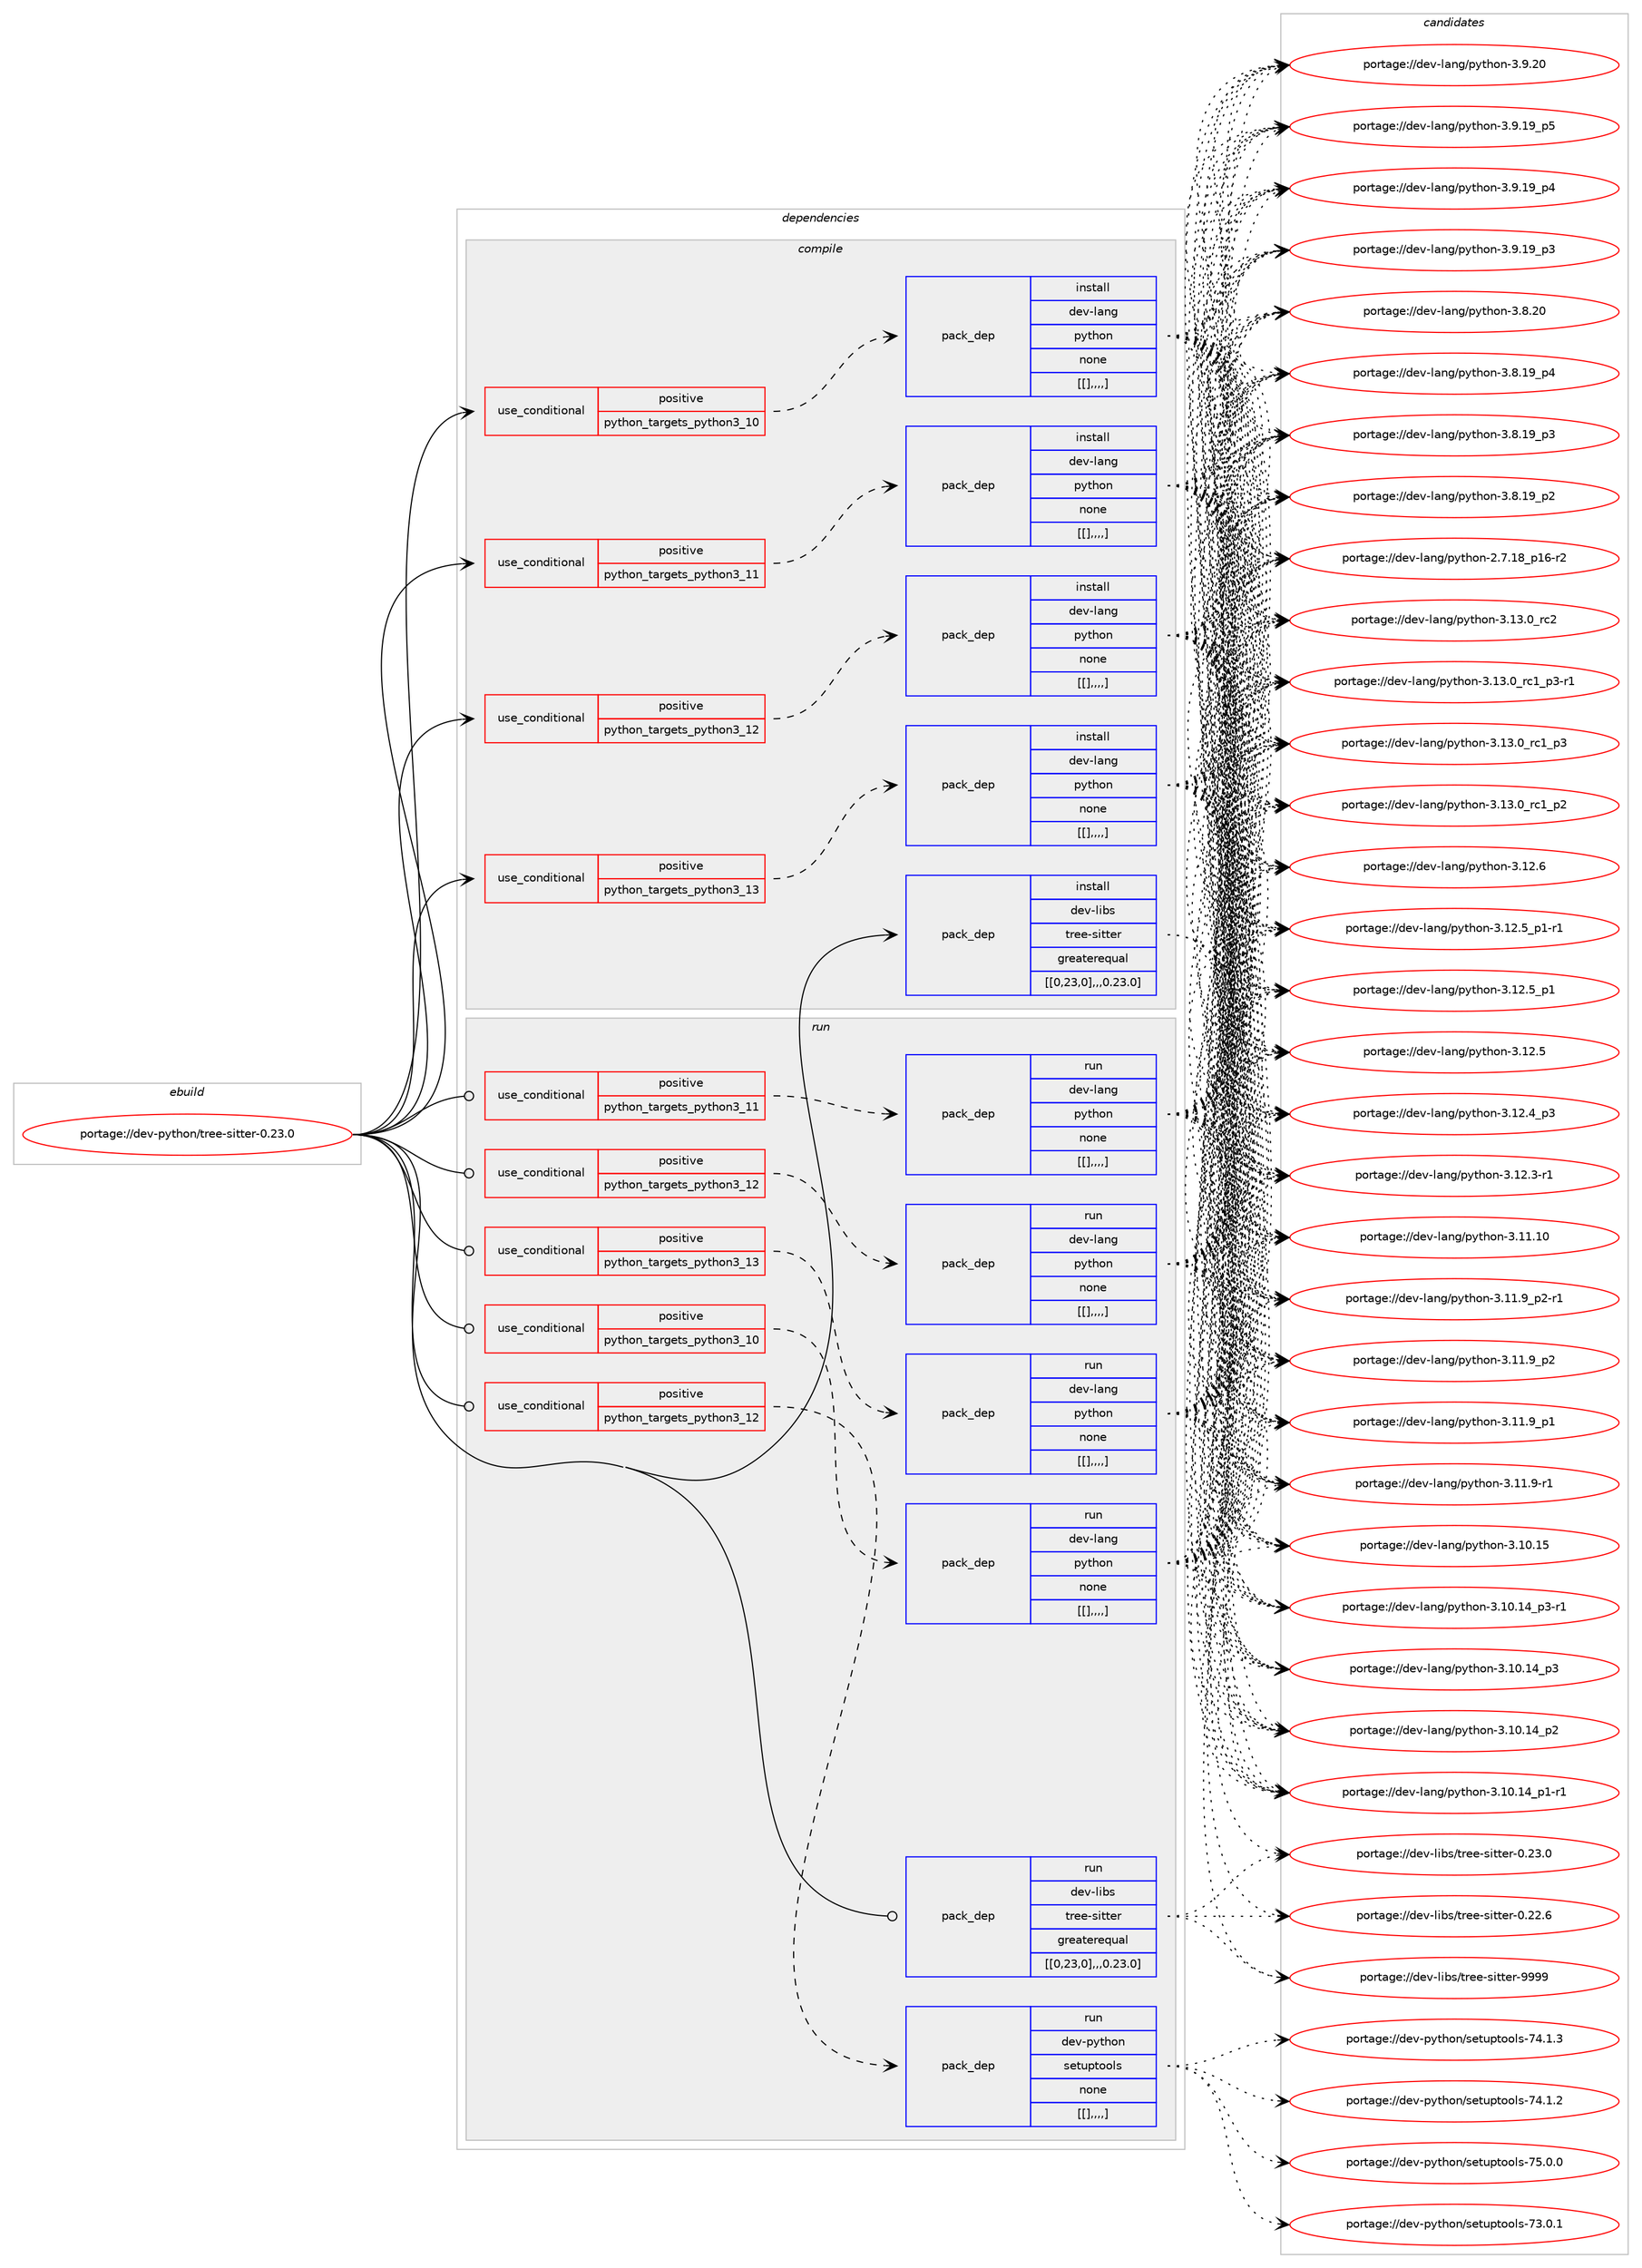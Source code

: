 digraph prolog {

# *************
# Graph options
# *************

newrank=true;
concentrate=true;
compound=true;
graph [rankdir=LR,fontname=Helvetica,fontsize=10,ranksep=1.5];#, ranksep=2.5, nodesep=0.2];
edge  [arrowhead=vee];
node  [fontname=Helvetica,fontsize=10];

# **********
# The ebuild
# **********

subgraph cluster_leftcol {
color=gray;
label=<<i>ebuild</i>>;
id [label="portage://dev-python/tree-sitter-0.23.0", color=red, width=4, href="../dev-python/tree-sitter-0.23.0.svg"];
}

# ****************
# The dependencies
# ****************

subgraph cluster_midcol {
color=gray;
label=<<i>dependencies</i>>;
subgraph cluster_compile {
fillcolor="#eeeeee";
style=filled;
label=<<i>compile</i>>;
subgraph cond41621 {
dependency168104 [label=<<TABLE BORDER="0" CELLBORDER="1" CELLSPACING="0" CELLPADDING="4"><TR><TD ROWSPAN="3" CELLPADDING="10">use_conditional</TD></TR><TR><TD>positive</TD></TR><TR><TD>python_targets_python3_10</TD></TR></TABLE>>, shape=none, color=red];
subgraph pack125217 {
dependency168105 [label=<<TABLE BORDER="0" CELLBORDER="1" CELLSPACING="0" CELLPADDING="4" WIDTH="220"><TR><TD ROWSPAN="6" CELLPADDING="30">pack_dep</TD></TR><TR><TD WIDTH="110">install</TD></TR><TR><TD>dev-lang</TD></TR><TR><TD>python</TD></TR><TR><TD>none</TD></TR><TR><TD>[[],,,,]</TD></TR></TABLE>>, shape=none, color=blue];
}
dependency168104:e -> dependency168105:w [weight=20,style="dashed",arrowhead="vee"];
}
id:e -> dependency168104:w [weight=20,style="solid",arrowhead="vee"];
subgraph cond41622 {
dependency168106 [label=<<TABLE BORDER="0" CELLBORDER="1" CELLSPACING="0" CELLPADDING="4"><TR><TD ROWSPAN="3" CELLPADDING="10">use_conditional</TD></TR><TR><TD>positive</TD></TR><TR><TD>python_targets_python3_11</TD></TR></TABLE>>, shape=none, color=red];
subgraph pack125218 {
dependency168107 [label=<<TABLE BORDER="0" CELLBORDER="1" CELLSPACING="0" CELLPADDING="4" WIDTH="220"><TR><TD ROWSPAN="6" CELLPADDING="30">pack_dep</TD></TR><TR><TD WIDTH="110">install</TD></TR><TR><TD>dev-lang</TD></TR><TR><TD>python</TD></TR><TR><TD>none</TD></TR><TR><TD>[[],,,,]</TD></TR></TABLE>>, shape=none, color=blue];
}
dependency168106:e -> dependency168107:w [weight=20,style="dashed",arrowhead="vee"];
}
id:e -> dependency168106:w [weight=20,style="solid",arrowhead="vee"];
subgraph cond41623 {
dependency168108 [label=<<TABLE BORDER="0" CELLBORDER="1" CELLSPACING="0" CELLPADDING="4"><TR><TD ROWSPAN="3" CELLPADDING="10">use_conditional</TD></TR><TR><TD>positive</TD></TR><TR><TD>python_targets_python3_12</TD></TR></TABLE>>, shape=none, color=red];
subgraph pack125219 {
dependency168109 [label=<<TABLE BORDER="0" CELLBORDER="1" CELLSPACING="0" CELLPADDING="4" WIDTH="220"><TR><TD ROWSPAN="6" CELLPADDING="30">pack_dep</TD></TR><TR><TD WIDTH="110">install</TD></TR><TR><TD>dev-lang</TD></TR><TR><TD>python</TD></TR><TR><TD>none</TD></TR><TR><TD>[[],,,,]</TD></TR></TABLE>>, shape=none, color=blue];
}
dependency168108:e -> dependency168109:w [weight=20,style="dashed",arrowhead="vee"];
}
id:e -> dependency168108:w [weight=20,style="solid",arrowhead="vee"];
subgraph cond41624 {
dependency168110 [label=<<TABLE BORDER="0" CELLBORDER="1" CELLSPACING="0" CELLPADDING="4"><TR><TD ROWSPAN="3" CELLPADDING="10">use_conditional</TD></TR><TR><TD>positive</TD></TR><TR><TD>python_targets_python3_13</TD></TR></TABLE>>, shape=none, color=red];
subgraph pack125220 {
dependency168111 [label=<<TABLE BORDER="0" CELLBORDER="1" CELLSPACING="0" CELLPADDING="4" WIDTH="220"><TR><TD ROWSPAN="6" CELLPADDING="30">pack_dep</TD></TR><TR><TD WIDTH="110">install</TD></TR><TR><TD>dev-lang</TD></TR><TR><TD>python</TD></TR><TR><TD>none</TD></TR><TR><TD>[[],,,,]</TD></TR></TABLE>>, shape=none, color=blue];
}
dependency168110:e -> dependency168111:w [weight=20,style="dashed",arrowhead="vee"];
}
id:e -> dependency168110:w [weight=20,style="solid",arrowhead="vee"];
subgraph pack125221 {
dependency168112 [label=<<TABLE BORDER="0" CELLBORDER="1" CELLSPACING="0" CELLPADDING="4" WIDTH="220"><TR><TD ROWSPAN="6" CELLPADDING="30">pack_dep</TD></TR><TR><TD WIDTH="110">install</TD></TR><TR><TD>dev-libs</TD></TR><TR><TD>tree-sitter</TD></TR><TR><TD>greaterequal</TD></TR><TR><TD>[[0,23,0],,,0.23.0]</TD></TR></TABLE>>, shape=none, color=blue];
}
id:e -> dependency168112:w [weight=20,style="solid",arrowhead="vee"];
}
subgraph cluster_compileandrun {
fillcolor="#eeeeee";
style=filled;
label=<<i>compile and run</i>>;
}
subgraph cluster_run {
fillcolor="#eeeeee";
style=filled;
label=<<i>run</i>>;
subgraph cond41625 {
dependency168113 [label=<<TABLE BORDER="0" CELLBORDER="1" CELLSPACING="0" CELLPADDING="4"><TR><TD ROWSPAN="3" CELLPADDING="10">use_conditional</TD></TR><TR><TD>positive</TD></TR><TR><TD>python_targets_python3_10</TD></TR></TABLE>>, shape=none, color=red];
subgraph pack125222 {
dependency168114 [label=<<TABLE BORDER="0" CELLBORDER="1" CELLSPACING="0" CELLPADDING="4" WIDTH="220"><TR><TD ROWSPAN="6" CELLPADDING="30">pack_dep</TD></TR><TR><TD WIDTH="110">run</TD></TR><TR><TD>dev-lang</TD></TR><TR><TD>python</TD></TR><TR><TD>none</TD></TR><TR><TD>[[],,,,]</TD></TR></TABLE>>, shape=none, color=blue];
}
dependency168113:e -> dependency168114:w [weight=20,style="dashed",arrowhead="vee"];
}
id:e -> dependency168113:w [weight=20,style="solid",arrowhead="odot"];
subgraph cond41626 {
dependency168115 [label=<<TABLE BORDER="0" CELLBORDER="1" CELLSPACING="0" CELLPADDING="4"><TR><TD ROWSPAN="3" CELLPADDING="10">use_conditional</TD></TR><TR><TD>positive</TD></TR><TR><TD>python_targets_python3_11</TD></TR></TABLE>>, shape=none, color=red];
subgraph pack125223 {
dependency168116 [label=<<TABLE BORDER="0" CELLBORDER="1" CELLSPACING="0" CELLPADDING="4" WIDTH="220"><TR><TD ROWSPAN="6" CELLPADDING="30">pack_dep</TD></TR><TR><TD WIDTH="110">run</TD></TR><TR><TD>dev-lang</TD></TR><TR><TD>python</TD></TR><TR><TD>none</TD></TR><TR><TD>[[],,,,]</TD></TR></TABLE>>, shape=none, color=blue];
}
dependency168115:e -> dependency168116:w [weight=20,style="dashed",arrowhead="vee"];
}
id:e -> dependency168115:w [weight=20,style="solid",arrowhead="odot"];
subgraph cond41627 {
dependency168117 [label=<<TABLE BORDER="0" CELLBORDER="1" CELLSPACING="0" CELLPADDING="4"><TR><TD ROWSPAN="3" CELLPADDING="10">use_conditional</TD></TR><TR><TD>positive</TD></TR><TR><TD>python_targets_python3_12</TD></TR></TABLE>>, shape=none, color=red];
subgraph pack125224 {
dependency168118 [label=<<TABLE BORDER="0" CELLBORDER="1" CELLSPACING="0" CELLPADDING="4" WIDTH="220"><TR><TD ROWSPAN="6" CELLPADDING="30">pack_dep</TD></TR><TR><TD WIDTH="110">run</TD></TR><TR><TD>dev-lang</TD></TR><TR><TD>python</TD></TR><TR><TD>none</TD></TR><TR><TD>[[],,,,]</TD></TR></TABLE>>, shape=none, color=blue];
}
dependency168117:e -> dependency168118:w [weight=20,style="dashed",arrowhead="vee"];
}
id:e -> dependency168117:w [weight=20,style="solid",arrowhead="odot"];
subgraph cond41628 {
dependency168119 [label=<<TABLE BORDER="0" CELLBORDER="1" CELLSPACING="0" CELLPADDING="4"><TR><TD ROWSPAN="3" CELLPADDING="10">use_conditional</TD></TR><TR><TD>positive</TD></TR><TR><TD>python_targets_python3_12</TD></TR></TABLE>>, shape=none, color=red];
subgraph pack125225 {
dependency168120 [label=<<TABLE BORDER="0" CELLBORDER="1" CELLSPACING="0" CELLPADDING="4" WIDTH="220"><TR><TD ROWSPAN="6" CELLPADDING="30">pack_dep</TD></TR><TR><TD WIDTH="110">run</TD></TR><TR><TD>dev-python</TD></TR><TR><TD>setuptools</TD></TR><TR><TD>none</TD></TR><TR><TD>[[],,,,]</TD></TR></TABLE>>, shape=none, color=blue];
}
dependency168119:e -> dependency168120:w [weight=20,style="dashed",arrowhead="vee"];
}
id:e -> dependency168119:w [weight=20,style="solid",arrowhead="odot"];
subgraph cond41629 {
dependency168121 [label=<<TABLE BORDER="0" CELLBORDER="1" CELLSPACING="0" CELLPADDING="4"><TR><TD ROWSPAN="3" CELLPADDING="10">use_conditional</TD></TR><TR><TD>positive</TD></TR><TR><TD>python_targets_python3_13</TD></TR></TABLE>>, shape=none, color=red];
subgraph pack125226 {
dependency168122 [label=<<TABLE BORDER="0" CELLBORDER="1" CELLSPACING="0" CELLPADDING="4" WIDTH="220"><TR><TD ROWSPAN="6" CELLPADDING="30">pack_dep</TD></TR><TR><TD WIDTH="110">run</TD></TR><TR><TD>dev-lang</TD></TR><TR><TD>python</TD></TR><TR><TD>none</TD></TR><TR><TD>[[],,,,]</TD></TR></TABLE>>, shape=none, color=blue];
}
dependency168121:e -> dependency168122:w [weight=20,style="dashed",arrowhead="vee"];
}
id:e -> dependency168121:w [weight=20,style="solid",arrowhead="odot"];
subgraph pack125227 {
dependency168123 [label=<<TABLE BORDER="0" CELLBORDER="1" CELLSPACING="0" CELLPADDING="4" WIDTH="220"><TR><TD ROWSPAN="6" CELLPADDING="30">pack_dep</TD></TR><TR><TD WIDTH="110">run</TD></TR><TR><TD>dev-libs</TD></TR><TR><TD>tree-sitter</TD></TR><TR><TD>greaterequal</TD></TR><TR><TD>[[0,23,0],,,0.23.0]</TD></TR></TABLE>>, shape=none, color=blue];
}
id:e -> dependency168123:w [weight=20,style="solid",arrowhead="odot"];
}
}

# **************
# The candidates
# **************

subgraph cluster_choices {
rank=same;
color=gray;
label=<<i>candidates</i>>;

subgraph choice125217 {
color=black;
nodesep=1;
choice10010111845108971101034711212111610411111045514649514648951149950 [label="portage://dev-lang/python-3.13.0_rc2", color=red, width=4,href="../dev-lang/python-3.13.0_rc2.svg"];
choice1001011184510897110103471121211161041111104551464951464895114994995112514511449 [label="portage://dev-lang/python-3.13.0_rc1_p3-r1", color=red, width=4,href="../dev-lang/python-3.13.0_rc1_p3-r1.svg"];
choice100101118451089711010347112121116104111110455146495146489511499499511251 [label="portage://dev-lang/python-3.13.0_rc1_p3", color=red, width=4,href="../dev-lang/python-3.13.0_rc1_p3.svg"];
choice100101118451089711010347112121116104111110455146495146489511499499511250 [label="portage://dev-lang/python-3.13.0_rc1_p2", color=red, width=4,href="../dev-lang/python-3.13.0_rc1_p2.svg"];
choice10010111845108971101034711212111610411111045514649504654 [label="portage://dev-lang/python-3.12.6", color=red, width=4,href="../dev-lang/python-3.12.6.svg"];
choice1001011184510897110103471121211161041111104551464950465395112494511449 [label="portage://dev-lang/python-3.12.5_p1-r1", color=red, width=4,href="../dev-lang/python-3.12.5_p1-r1.svg"];
choice100101118451089711010347112121116104111110455146495046539511249 [label="portage://dev-lang/python-3.12.5_p1", color=red, width=4,href="../dev-lang/python-3.12.5_p1.svg"];
choice10010111845108971101034711212111610411111045514649504653 [label="portage://dev-lang/python-3.12.5", color=red, width=4,href="../dev-lang/python-3.12.5.svg"];
choice100101118451089711010347112121116104111110455146495046529511251 [label="portage://dev-lang/python-3.12.4_p3", color=red, width=4,href="../dev-lang/python-3.12.4_p3.svg"];
choice100101118451089711010347112121116104111110455146495046514511449 [label="portage://dev-lang/python-3.12.3-r1", color=red, width=4,href="../dev-lang/python-3.12.3-r1.svg"];
choice1001011184510897110103471121211161041111104551464949464948 [label="portage://dev-lang/python-3.11.10", color=red, width=4,href="../dev-lang/python-3.11.10.svg"];
choice1001011184510897110103471121211161041111104551464949465795112504511449 [label="portage://dev-lang/python-3.11.9_p2-r1", color=red, width=4,href="../dev-lang/python-3.11.9_p2-r1.svg"];
choice100101118451089711010347112121116104111110455146494946579511250 [label="portage://dev-lang/python-3.11.9_p2", color=red, width=4,href="../dev-lang/python-3.11.9_p2.svg"];
choice100101118451089711010347112121116104111110455146494946579511249 [label="portage://dev-lang/python-3.11.9_p1", color=red, width=4,href="../dev-lang/python-3.11.9_p1.svg"];
choice100101118451089711010347112121116104111110455146494946574511449 [label="portage://dev-lang/python-3.11.9-r1", color=red, width=4,href="../dev-lang/python-3.11.9-r1.svg"];
choice1001011184510897110103471121211161041111104551464948464953 [label="portage://dev-lang/python-3.10.15", color=red, width=4,href="../dev-lang/python-3.10.15.svg"];
choice100101118451089711010347112121116104111110455146494846495295112514511449 [label="portage://dev-lang/python-3.10.14_p3-r1", color=red, width=4,href="../dev-lang/python-3.10.14_p3-r1.svg"];
choice10010111845108971101034711212111610411111045514649484649529511251 [label="portage://dev-lang/python-3.10.14_p3", color=red, width=4,href="../dev-lang/python-3.10.14_p3.svg"];
choice10010111845108971101034711212111610411111045514649484649529511250 [label="portage://dev-lang/python-3.10.14_p2", color=red, width=4,href="../dev-lang/python-3.10.14_p2.svg"];
choice100101118451089711010347112121116104111110455146494846495295112494511449 [label="portage://dev-lang/python-3.10.14_p1-r1", color=red, width=4,href="../dev-lang/python-3.10.14_p1-r1.svg"];
choice10010111845108971101034711212111610411111045514657465048 [label="portage://dev-lang/python-3.9.20", color=red, width=4,href="../dev-lang/python-3.9.20.svg"];
choice100101118451089711010347112121116104111110455146574649579511253 [label="portage://dev-lang/python-3.9.19_p5", color=red, width=4,href="../dev-lang/python-3.9.19_p5.svg"];
choice100101118451089711010347112121116104111110455146574649579511252 [label="portage://dev-lang/python-3.9.19_p4", color=red, width=4,href="../dev-lang/python-3.9.19_p4.svg"];
choice100101118451089711010347112121116104111110455146574649579511251 [label="portage://dev-lang/python-3.9.19_p3", color=red, width=4,href="../dev-lang/python-3.9.19_p3.svg"];
choice10010111845108971101034711212111610411111045514656465048 [label="portage://dev-lang/python-3.8.20", color=red, width=4,href="../dev-lang/python-3.8.20.svg"];
choice100101118451089711010347112121116104111110455146564649579511252 [label="portage://dev-lang/python-3.8.19_p4", color=red, width=4,href="../dev-lang/python-3.8.19_p4.svg"];
choice100101118451089711010347112121116104111110455146564649579511251 [label="portage://dev-lang/python-3.8.19_p3", color=red, width=4,href="../dev-lang/python-3.8.19_p3.svg"];
choice100101118451089711010347112121116104111110455146564649579511250 [label="portage://dev-lang/python-3.8.19_p2", color=red, width=4,href="../dev-lang/python-3.8.19_p2.svg"];
choice100101118451089711010347112121116104111110455046554649569511249544511450 [label="portage://dev-lang/python-2.7.18_p16-r2", color=red, width=4,href="../dev-lang/python-2.7.18_p16-r2.svg"];
dependency168105:e -> choice10010111845108971101034711212111610411111045514649514648951149950:w [style=dotted,weight="100"];
dependency168105:e -> choice1001011184510897110103471121211161041111104551464951464895114994995112514511449:w [style=dotted,weight="100"];
dependency168105:e -> choice100101118451089711010347112121116104111110455146495146489511499499511251:w [style=dotted,weight="100"];
dependency168105:e -> choice100101118451089711010347112121116104111110455146495146489511499499511250:w [style=dotted,weight="100"];
dependency168105:e -> choice10010111845108971101034711212111610411111045514649504654:w [style=dotted,weight="100"];
dependency168105:e -> choice1001011184510897110103471121211161041111104551464950465395112494511449:w [style=dotted,weight="100"];
dependency168105:e -> choice100101118451089711010347112121116104111110455146495046539511249:w [style=dotted,weight="100"];
dependency168105:e -> choice10010111845108971101034711212111610411111045514649504653:w [style=dotted,weight="100"];
dependency168105:e -> choice100101118451089711010347112121116104111110455146495046529511251:w [style=dotted,weight="100"];
dependency168105:e -> choice100101118451089711010347112121116104111110455146495046514511449:w [style=dotted,weight="100"];
dependency168105:e -> choice1001011184510897110103471121211161041111104551464949464948:w [style=dotted,weight="100"];
dependency168105:e -> choice1001011184510897110103471121211161041111104551464949465795112504511449:w [style=dotted,weight="100"];
dependency168105:e -> choice100101118451089711010347112121116104111110455146494946579511250:w [style=dotted,weight="100"];
dependency168105:e -> choice100101118451089711010347112121116104111110455146494946579511249:w [style=dotted,weight="100"];
dependency168105:e -> choice100101118451089711010347112121116104111110455146494946574511449:w [style=dotted,weight="100"];
dependency168105:e -> choice1001011184510897110103471121211161041111104551464948464953:w [style=dotted,weight="100"];
dependency168105:e -> choice100101118451089711010347112121116104111110455146494846495295112514511449:w [style=dotted,weight="100"];
dependency168105:e -> choice10010111845108971101034711212111610411111045514649484649529511251:w [style=dotted,weight="100"];
dependency168105:e -> choice10010111845108971101034711212111610411111045514649484649529511250:w [style=dotted,weight="100"];
dependency168105:e -> choice100101118451089711010347112121116104111110455146494846495295112494511449:w [style=dotted,weight="100"];
dependency168105:e -> choice10010111845108971101034711212111610411111045514657465048:w [style=dotted,weight="100"];
dependency168105:e -> choice100101118451089711010347112121116104111110455146574649579511253:w [style=dotted,weight="100"];
dependency168105:e -> choice100101118451089711010347112121116104111110455146574649579511252:w [style=dotted,weight="100"];
dependency168105:e -> choice100101118451089711010347112121116104111110455146574649579511251:w [style=dotted,weight="100"];
dependency168105:e -> choice10010111845108971101034711212111610411111045514656465048:w [style=dotted,weight="100"];
dependency168105:e -> choice100101118451089711010347112121116104111110455146564649579511252:w [style=dotted,weight="100"];
dependency168105:e -> choice100101118451089711010347112121116104111110455146564649579511251:w [style=dotted,weight="100"];
dependency168105:e -> choice100101118451089711010347112121116104111110455146564649579511250:w [style=dotted,weight="100"];
dependency168105:e -> choice100101118451089711010347112121116104111110455046554649569511249544511450:w [style=dotted,weight="100"];
}
subgraph choice125218 {
color=black;
nodesep=1;
choice10010111845108971101034711212111610411111045514649514648951149950 [label="portage://dev-lang/python-3.13.0_rc2", color=red, width=4,href="../dev-lang/python-3.13.0_rc2.svg"];
choice1001011184510897110103471121211161041111104551464951464895114994995112514511449 [label="portage://dev-lang/python-3.13.0_rc1_p3-r1", color=red, width=4,href="../dev-lang/python-3.13.0_rc1_p3-r1.svg"];
choice100101118451089711010347112121116104111110455146495146489511499499511251 [label="portage://dev-lang/python-3.13.0_rc1_p3", color=red, width=4,href="../dev-lang/python-3.13.0_rc1_p3.svg"];
choice100101118451089711010347112121116104111110455146495146489511499499511250 [label="portage://dev-lang/python-3.13.0_rc1_p2", color=red, width=4,href="../dev-lang/python-3.13.0_rc1_p2.svg"];
choice10010111845108971101034711212111610411111045514649504654 [label="portage://dev-lang/python-3.12.6", color=red, width=4,href="../dev-lang/python-3.12.6.svg"];
choice1001011184510897110103471121211161041111104551464950465395112494511449 [label="portage://dev-lang/python-3.12.5_p1-r1", color=red, width=4,href="../dev-lang/python-3.12.5_p1-r1.svg"];
choice100101118451089711010347112121116104111110455146495046539511249 [label="portage://dev-lang/python-3.12.5_p1", color=red, width=4,href="../dev-lang/python-3.12.5_p1.svg"];
choice10010111845108971101034711212111610411111045514649504653 [label="portage://dev-lang/python-3.12.5", color=red, width=4,href="../dev-lang/python-3.12.5.svg"];
choice100101118451089711010347112121116104111110455146495046529511251 [label="portage://dev-lang/python-3.12.4_p3", color=red, width=4,href="../dev-lang/python-3.12.4_p3.svg"];
choice100101118451089711010347112121116104111110455146495046514511449 [label="portage://dev-lang/python-3.12.3-r1", color=red, width=4,href="../dev-lang/python-3.12.3-r1.svg"];
choice1001011184510897110103471121211161041111104551464949464948 [label="portage://dev-lang/python-3.11.10", color=red, width=4,href="../dev-lang/python-3.11.10.svg"];
choice1001011184510897110103471121211161041111104551464949465795112504511449 [label="portage://dev-lang/python-3.11.9_p2-r1", color=red, width=4,href="../dev-lang/python-3.11.9_p2-r1.svg"];
choice100101118451089711010347112121116104111110455146494946579511250 [label="portage://dev-lang/python-3.11.9_p2", color=red, width=4,href="../dev-lang/python-3.11.9_p2.svg"];
choice100101118451089711010347112121116104111110455146494946579511249 [label="portage://dev-lang/python-3.11.9_p1", color=red, width=4,href="../dev-lang/python-3.11.9_p1.svg"];
choice100101118451089711010347112121116104111110455146494946574511449 [label="portage://dev-lang/python-3.11.9-r1", color=red, width=4,href="../dev-lang/python-3.11.9-r1.svg"];
choice1001011184510897110103471121211161041111104551464948464953 [label="portage://dev-lang/python-3.10.15", color=red, width=4,href="../dev-lang/python-3.10.15.svg"];
choice100101118451089711010347112121116104111110455146494846495295112514511449 [label="portage://dev-lang/python-3.10.14_p3-r1", color=red, width=4,href="../dev-lang/python-3.10.14_p3-r1.svg"];
choice10010111845108971101034711212111610411111045514649484649529511251 [label="portage://dev-lang/python-3.10.14_p3", color=red, width=4,href="../dev-lang/python-3.10.14_p3.svg"];
choice10010111845108971101034711212111610411111045514649484649529511250 [label="portage://dev-lang/python-3.10.14_p2", color=red, width=4,href="../dev-lang/python-3.10.14_p2.svg"];
choice100101118451089711010347112121116104111110455146494846495295112494511449 [label="portage://dev-lang/python-3.10.14_p1-r1", color=red, width=4,href="../dev-lang/python-3.10.14_p1-r1.svg"];
choice10010111845108971101034711212111610411111045514657465048 [label="portage://dev-lang/python-3.9.20", color=red, width=4,href="../dev-lang/python-3.9.20.svg"];
choice100101118451089711010347112121116104111110455146574649579511253 [label="portage://dev-lang/python-3.9.19_p5", color=red, width=4,href="../dev-lang/python-3.9.19_p5.svg"];
choice100101118451089711010347112121116104111110455146574649579511252 [label="portage://dev-lang/python-3.9.19_p4", color=red, width=4,href="../dev-lang/python-3.9.19_p4.svg"];
choice100101118451089711010347112121116104111110455146574649579511251 [label="portage://dev-lang/python-3.9.19_p3", color=red, width=4,href="../dev-lang/python-3.9.19_p3.svg"];
choice10010111845108971101034711212111610411111045514656465048 [label="portage://dev-lang/python-3.8.20", color=red, width=4,href="../dev-lang/python-3.8.20.svg"];
choice100101118451089711010347112121116104111110455146564649579511252 [label="portage://dev-lang/python-3.8.19_p4", color=red, width=4,href="../dev-lang/python-3.8.19_p4.svg"];
choice100101118451089711010347112121116104111110455146564649579511251 [label="portage://dev-lang/python-3.8.19_p3", color=red, width=4,href="../dev-lang/python-3.8.19_p3.svg"];
choice100101118451089711010347112121116104111110455146564649579511250 [label="portage://dev-lang/python-3.8.19_p2", color=red, width=4,href="../dev-lang/python-3.8.19_p2.svg"];
choice100101118451089711010347112121116104111110455046554649569511249544511450 [label="portage://dev-lang/python-2.7.18_p16-r2", color=red, width=4,href="../dev-lang/python-2.7.18_p16-r2.svg"];
dependency168107:e -> choice10010111845108971101034711212111610411111045514649514648951149950:w [style=dotted,weight="100"];
dependency168107:e -> choice1001011184510897110103471121211161041111104551464951464895114994995112514511449:w [style=dotted,weight="100"];
dependency168107:e -> choice100101118451089711010347112121116104111110455146495146489511499499511251:w [style=dotted,weight="100"];
dependency168107:e -> choice100101118451089711010347112121116104111110455146495146489511499499511250:w [style=dotted,weight="100"];
dependency168107:e -> choice10010111845108971101034711212111610411111045514649504654:w [style=dotted,weight="100"];
dependency168107:e -> choice1001011184510897110103471121211161041111104551464950465395112494511449:w [style=dotted,weight="100"];
dependency168107:e -> choice100101118451089711010347112121116104111110455146495046539511249:w [style=dotted,weight="100"];
dependency168107:e -> choice10010111845108971101034711212111610411111045514649504653:w [style=dotted,weight="100"];
dependency168107:e -> choice100101118451089711010347112121116104111110455146495046529511251:w [style=dotted,weight="100"];
dependency168107:e -> choice100101118451089711010347112121116104111110455146495046514511449:w [style=dotted,weight="100"];
dependency168107:e -> choice1001011184510897110103471121211161041111104551464949464948:w [style=dotted,weight="100"];
dependency168107:e -> choice1001011184510897110103471121211161041111104551464949465795112504511449:w [style=dotted,weight="100"];
dependency168107:e -> choice100101118451089711010347112121116104111110455146494946579511250:w [style=dotted,weight="100"];
dependency168107:e -> choice100101118451089711010347112121116104111110455146494946579511249:w [style=dotted,weight="100"];
dependency168107:e -> choice100101118451089711010347112121116104111110455146494946574511449:w [style=dotted,weight="100"];
dependency168107:e -> choice1001011184510897110103471121211161041111104551464948464953:w [style=dotted,weight="100"];
dependency168107:e -> choice100101118451089711010347112121116104111110455146494846495295112514511449:w [style=dotted,weight="100"];
dependency168107:e -> choice10010111845108971101034711212111610411111045514649484649529511251:w [style=dotted,weight="100"];
dependency168107:e -> choice10010111845108971101034711212111610411111045514649484649529511250:w [style=dotted,weight="100"];
dependency168107:e -> choice100101118451089711010347112121116104111110455146494846495295112494511449:w [style=dotted,weight="100"];
dependency168107:e -> choice10010111845108971101034711212111610411111045514657465048:w [style=dotted,weight="100"];
dependency168107:e -> choice100101118451089711010347112121116104111110455146574649579511253:w [style=dotted,weight="100"];
dependency168107:e -> choice100101118451089711010347112121116104111110455146574649579511252:w [style=dotted,weight="100"];
dependency168107:e -> choice100101118451089711010347112121116104111110455146574649579511251:w [style=dotted,weight="100"];
dependency168107:e -> choice10010111845108971101034711212111610411111045514656465048:w [style=dotted,weight="100"];
dependency168107:e -> choice100101118451089711010347112121116104111110455146564649579511252:w [style=dotted,weight="100"];
dependency168107:e -> choice100101118451089711010347112121116104111110455146564649579511251:w [style=dotted,weight="100"];
dependency168107:e -> choice100101118451089711010347112121116104111110455146564649579511250:w [style=dotted,weight="100"];
dependency168107:e -> choice100101118451089711010347112121116104111110455046554649569511249544511450:w [style=dotted,weight="100"];
}
subgraph choice125219 {
color=black;
nodesep=1;
choice10010111845108971101034711212111610411111045514649514648951149950 [label="portage://dev-lang/python-3.13.0_rc2", color=red, width=4,href="../dev-lang/python-3.13.0_rc2.svg"];
choice1001011184510897110103471121211161041111104551464951464895114994995112514511449 [label="portage://dev-lang/python-3.13.0_rc1_p3-r1", color=red, width=4,href="../dev-lang/python-3.13.0_rc1_p3-r1.svg"];
choice100101118451089711010347112121116104111110455146495146489511499499511251 [label="portage://dev-lang/python-3.13.0_rc1_p3", color=red, width=4,href="../dev-lang/python-3.13.0_rc1_p3.svg"];
choice100101118451089711010347112121116104111110455146495146489511499499511250 [label="portage://dev-lang/python-3.13.0_rc1_p2", color=red, width=4,href="../dev-lang/python-3.13.0_rc1_p2.svg"];
choice10010111845108971101034711212111610411111045514649504654 [label="portage://dev-lang/python-3.12.6", color=red, width=4,href="../dev-lang/python-3.12.6.svg"];
choice1001011184510897110103471121211161041111104551464950465395112494511449 [label="portage://dev-lang/python-3.12.5_p1-r1", color=red, width=4,href="../dev-lang/python-3.12.5_p1-r1.svg"];
choice100101118451089711010347112121116104111110455146495046539511249 [label="portage://dev-lang/python-3.12.5_p1", color=red, width=4,href="../dev-lang/python-3.12.5_p1.svg"];
choice10010111845108971101034711212111610411111045514649504653 [label="portage://dev-lang/python-3.12.5", color=red, width=4,href="../dev-lang/python-3.12.5.svg"];
choice100101118451089711010347112121116104111110455146495046529511251 [label="portage://dev-lang/python-3.12.4_p3", color=red, width=4,href="../dev-lang/python-3.12.4_p3.svg"];
choice100101118451089711010347112121116104111110455146495046514511449 [label="portage://dev-lang/python-3.12.3-r1", color=red, width=4,href="../dev-lang/python-3.12.3-r1.svg"];
choice1001011184510897110103471121211161041111104551464949464948 [label="portage://dev-lang/python-3.11.10", color=red, width=4,href="../dev-lang/python-3.11.10.svg"];
choice1001011184510897110103471121211161041111104551464949465795112504511449 [label="portage://dev-lang/python-3.11.9_p2-r1", color=red, width=4,href="../dev-lang/python-3.11.9_p2-r1.svg"];
choice100101118451089711010347112121116104111110455146494946579511250 [label="portage://dev-lang/python-3.11.9_p2", color=red, width=4,href="../dev-lang/python-3.11.9_p2.svg"];
choice100101118451089711010347112121116104111110455146494946579511249 [label="portage://dev-lang/python-3.11.9_p1", color=red, width=4,href="../dev-lang/python-3.11.9_p1.svg"];
choice100101118451089711010347112121116104111110455146494946574511449 [label="portage://dev-lang/python-3.11.9-r1", color=red, width=4,href="../dev-lang/python-3.11.9-r1.svg"];
choice1001011184510897110103471121211161041111104551464948464953 [label="portage://dev-lang/python-3.10.15", color=red, width=4,href="../dev-lang/python-3.10.15.svg"];
choice100101118451089711010347112121116104111110455146494846495295112514511449 [label="portage://dev-lang/python-3.10.14_p3-r1", color=red, width=4,href="../dev-lang/python-3.10.14_p3-r1.svg"];
choice10010111845108971101034711212111610411111045514649484649529511251 [label="portage://dev-lang/python-3.10.14_p3", color=red, width=4,href="../dev-lang/python-3.10.14_p3.svg"];
choice10010111845108971101034711212111610411111045514649484649529511250 [label="portage://dev-lang/python-3.10.14_p2", color=red, width=4,href="../dev-lang/python-3.10.14_p2.svg"];
choice100101118451089711010347112121116104111110455146494846495295112494511449 [label="portage://dev-lang/python-3.10.14_p1-r1", color=red, width=4,href="../dev-lang/python-3.10.14_p1-r1.svg"];
choice10010111845108971101034711212111610411111045514657465048 [label="portage://dev-lang/python-3.9.20", color=red, width=4,href="../dev-lang/python-3.9.20.svg"];
choice100101118451089711010347112121116104111110455146574649579511253 [label="portage://dev-lang/python-3.9.19_p5", color=red, width=4,href="../dev-lang/python-3.9.19_p5.svg"];
choice100101118451089711010347112121116104111110455146574649579511252 [label="portage://dev-lang/python-3.9.19_p4", color=red, width=4,href="../dev-lang/python-3.9.19_p4.svg"];
choice100101118451089711010347112121116104111110455146574649579511251 [label="portage://dev-lang/python-3.9.19_p3", color=red, width=4,href="../dev-lang/python-3.9.19_p3.svg"];
choice10010111845108971101034711212111610411111045514656465048 [label="portage://dev-lang/python-3.8.20", color=red, width=4,href="../dev-lang/python-3.8.20.svg"];
choice100101118451089711010347112121116104111110455146564649579511252 [label="portage://dev-lang/python-3.8.19_p4", color=red, width=4,href="../dev-lang/python-3.8.19_p4.svg"];
choice100101118451089711010347112121116104111110455146564649579511251 [label="portage://dev-lang/python-3.8.19_p3", color=red, width=4,href="../dev-lang/python-3.8.19_p3.svg"];
choice100101118451089711010347112121116104111110455146564649579511250 [label="portage://dev-lang/python-3.8.19_p2", color=red, width=4,href="../dev-lang/python-3.8.19_p2.svg"];
choice100101118451089711010347112121116104111110455046554649569511249544511450 [label="portage://dev-lang/python-2.7.18_p16-r2", color=red, width=4,href="../dev-lang/python-2.7.18_p16-r2.svg"];
dependency168109:e -> choice10010111845108971101034711212111610411111045514649514648951149950:w [style=dotted,weight="100"];
dependency168109:e -> choice1001011184510897110103471121211161041111104551464951464895114994995112514511449:w [style=dotted,weight="100"];
dependency168109:e -> choice100101118451089711010347112121116104111110455146495146489511499499511251:w [style=dotted,weight="100"];
dependency168109:e -> choice100101118451089711010347112121116104111110455146495146489511499499511250:w [style=dotted,weight="100"];
dependency168109:e -> choice10010111845108971101034711212111610411111045514649504654:w [style=dotted,weight="100"];
dependency168109:e -> choice1001011184510897110103471121211161041111104551464950465395112494511449:w [style=dotted,weight="100"];
dependency168109:e -> choice100101118451089711010347112121116104111110455146495046539511249:w [style=dotted,weight="100"];
dependency168109:e -> choice10010111845108971101034711212111610411111045514649504653:w [style=dotted,weight="100"];
dependency168109:e -> choice100101118451089711010347112121116104111110455146495046529511251:w [style=dotted,weight="100"];
dependency168109:e -> choice100101118451089711010347112121116104111110455146495046514511449:w [style=dotted,weight="100"];
dependency168109:e -> choice1001011184510897110103471121211161041111104551464949464948:w [style=dotted,weight="100"];
dependency168109:e -> choice1001011184510897110103471121211161041111104551464949465795112504511449:w [style=dotted,weight="100"];
dependency168109:e -> choice100101118451089711010347112121116104111110455146494946579511250:w [style=dotted,weight="100"];
dependency168109:e -> choice100101118451089711010347112121116104111110455146494946579511249:w [style=dotted,weight="100"];
dependency168109:e -> choice100101118451089711010347112121116104111110455146494946574511449:w [style=dotted,weight="100"];
dependency168109:e -> choice1001011184510897110103471121211161041111104551464948464953:w [style=dotted,weight="100"];
dependency168109:e -> choice100101118451089711010347112121116104111110455146494846495295112514511449:w [style=dotted,weight="100"];
dependency168109:e -> choice10010111845108971101034711212111610411111045514649484649529511251:w [style=dotted,weight="100"];
dependency168109:e -> choice10010111845108971101034711212111610411111045514649484649529511250:w [style=dotted,weight="100"];
dependency168109:e -> choice100101118451089711010347112121116104111110455146494846495295112494511449:w [style=dotted,weight="100"];
dependency168109:e -> choice10010111845108971101034711212111610411111045514657465048:w [style=dotted,weight="100"];
dependency168109:e -> choice100101118451089711010347112121116104111110455146574649579511253:w [style=dotted,weight="100"];
dependency168109:e -> choice100101118451089711010347112121116104111110455146574649579511252:w [style=dotted,weight="100"];
dependency168109:e -> choice100101118451089711010347112121116104111110455146574649579511251:w [style=dotted,weight="100"];
dependency168109:e -> choice10010111845108971101034711212111610411111045514656465048:w [style=dotted,weight="100"];
dependency168109:e -> choice100101118451089711010347112121116104111110455146564649579511252:w [style=dotted,weight="100"];
dependency168109:e -> choice100101118451089711010347112121116104111110455146564649579511251:w [style=dotted,weight="100"];
dependency168109:e -> choice100101118451089711010347112121116104111110455146564649579511250:w [style=dotted,weight="100"];
dependency168109:e -> choice100101118451089711010347112121116104111110455046554649569511249544511450:w [style=dotted,weight="100"];
}
subgraph choice125220 {
color=black;
nodesep=1;
choice10010111845108971101034711212111610411111045514649514648951149950 [label="portage://dev-lang/python-3.13.0_rc2", color=red, width=4,href="../dev-lang/python-3.13.0_rc2.svg"];
choice1001011184510897110103471121211161041111104551464951464895114994995112514511449 [label="portage://dev-lang/python-3.13.0_rc1_p3-r1", color=red, width=4,href="../dev-lang/python-3.13.0_rc1_p3-r1.svg"];
choice100101118451089711010347112121116104111110455146495146489511499499511251 [label="portage://dev-lang/python-3.13.0_rc1_p3", color=red, width=4,href="../dev-lang/python-3.13.0_rc1_p3.svg"];
choice100101118451089711010347112121116104111110455146495146489511499499511250 [label="portage://dev-lang/python-3.13.0_rc1_p2", color=red, width=4,href="../dev-lang/python-3.13.0_rc1_p2.svg"];
choice10010111845108971101034711212111610411111045514649504654 [label="portage://dev-lang/python-3.12.6", color=red, width=4,href="../dev-lang/python-3.12.6.svg"];
choice1001011184510897110103471121211161041111104551464950465395112494511449 [label="portage://dev-lang/python-3.12.5_p1-r1", color=red, width=4,href="../dev-lang/python-3.12.5_p1-r1.svg"];
choice100101118451089711010347112121116104111110455146495046539511249 [label="portage://dev-lang/python-3.12.5_p1", color=red, width=4,href="../dev-lang/python-3.12.5_p1.svg"];
choice10010111845108971101034711212111610411111045514649504653 [label="portage://dev-lang/python-3.12.5", color=red, width=4,href="../dev-lang/python-3.12.5.svg"];
choice100101118451089711010347112121116104111110455146495046529511251 [label="portage://dev-lang/python-3.12.4_p3", color=red, width=4,href="../dev-lang/python-3.12.4_p3.svg"];
choice100101118451089711010347112121116104111110455146495046514511449 [label="portage://dev-lang/python-3.12.3-r1", color=red, width=4,href="../dev-lang/python-3.12.3-r1.svg"];
choice1001011184510897110103471121211161041111104551464949464948 [label="portage://dev-lang/python-3.11.10", color=red, width=4,href="../dev-lang/python-3.11.10.svg"];
choice1001011184510897110103471121211161041111104551464949465795112504511449 [label="portage://dev-lang/python-3.11.9_p2-r1", color=red, width=4,href="../dev-lang/python-3.11.9_p2-r1.svg"];
choice100101118451089711010347112121116104111110455146494946579511250 [label="portage://dev-lang/python-3.11.9_p2", color=red, width=4,href="../dev-lang/python-3.11.9_p2.svg"];
choice100101118451089711010347112121116104111110455146494946579511249 [label="portage://dev-lang/python-3.11.9_p1", color=red, width=4,href="../dev-lang/python-3.11.9_p1.svg"];
choice100101118451089711010347112121116104111110455146494946574511449 [label="portage://dev-lang/python-3.11.9-r1", color=red, width=4,href="../dev-lang/python-3.11.9-r1.svg"];
choice1001011184510897110103471121211161041111104551464948464953 [label="portage://dev-lang/python-3.10.15", color=red, width=4,href="../dev-lang/python-3.10.15.svg"];
choice100101118451089711010347112121116104111110455146494846495295112514511449 [label="portage://dev-lang/python-3.10.14_p3-r1", color=red, width=4,href="../dev-lang/python-3.10.14_p3-r1.svg"];
choice10010111845108971101034711212111610411111045514649484649529511251 [label="portage://dev-lang/python-3.10.14_p3", color=red, width=4,href="../dev-lang/python-3.10.14_p3.svg"];
choice10010111845108971101034711212111610411111045514649484649529511250 [label="portage://dev-lang/python-3.10.14_p2", color=red, width=4,href="../dev-lang/python-3.10.14_p2.svg"];
choice100101118451089711010347112121116104111110455146494846495295112494511449 [label="portage://dev-lang/python-3.10.14_p1-r1", color=red, width=4,href="../dev-lang/python-3.10.14_p1-r1.svg"];
choice10010111845108971101034711212111610411111045514657465048 [label="portage://dev-lang/python-3.9.20", color=red, width=4,href="../dev-lang/python-3.9.20.svg"];
choice100101118451089711010347112121116104111110455146574649579511253 [label="portage://dev-lang/python-3.9.19_p5", color=red, width=4,href="../dev-lang/python-3.9.19_p5.svg"];
choice100101118451089711010347112121116104111110455146574649579511252 [label="portage://dev-lang/python-3.9.19_p4", color=red, width=4,href="../dev-lang/python-3.9.19_p4.svg"];
choice100101118451089711010347112121116104111110455146574649579511251 [label="portage://dev-lang/python-3.9.19_p3", color=red, width=4,href="../dev-lang/python-3.9.19_p3.svg"];
choice10010111845108971101034711212111610411111045514656465048 [label="portage://dev-lang/python-3.8.20", color=red, width=4,href="../dev-lang/python-3.8.20.svg"];
choice100101118451089711010347112121116104111110455146564649579511252 [label="portage://dev-lang/python-3.8.19_p4", color=red, width=4,href="../dev-lang/python-3.8.19_p4.svg"];
choice100101118451089711010347112121116104111110455146564649579511251 [label="portage://dev-lang/python-3.8.19_p3", color=red, width=4,href="../dev-lang/python-3.8.19_p3.svg"];
choice100101118451089711010347112121116104111110455146564649579511250 [label="portage://dev-lang/python-3.8.19_p2", color=red, width=4,href="../dev-lang/python-3.8.19_p2.svg"];
choice100101118451089711010347112121116104111110455046554649569511249544511450 [label="portage://dev-lang/python-2.7.18_p16-r2", color=red, width=4,href="../dev-lang/python-2.7.18_p16-r2.svg"];
dependency168111:e -> choice10010111845108971101034711212111610411111045514649514648951149950:w [style=dotted,weight="100"];
dependency168111:e -> choice1001011184510897110103471121211161041111104551464951464895114994995112514511449:w [style=dotted,weight="100"];
dependency168111:e -> choice100101118451089711010347112121116104111110455146495146489511499499511251:w [style=dotted,weight="100"];
dependency168111:e -> choice100101118451089711010347112121116104111110455146495146489511499499511250:w [style=dotted,weight="100"];
dependency168111:e -> choice10010111845108971101034711212111610411111045514649504654:w [style=dotted,weight="100"];
dependency168111:e -> choice1001011184510897110103471121211161041111104551464950465395112494511449:w [style=dotted,weight="100"];
dependency168111:e -> choice100101118451089711010347112121116104111110455146495046539511249:w [style=dotted,weight="100"];
dependency168111:e -> choice10010111845108971101034711212111610411111045514649504653:w [style=dotted,weight="100"];
dependency168111:e -> choice100101118451089711010347112121116104111110455146495046529511251:w [style=dotted,weight="100"];
dependency168111:e -> choice100101118451089711010347112121116104111110455146495046514511449:w [style=dotted,weight="100"];
dependency168111:e -> choice1001011184510897110103471121211161041111104551464949464948:w [style=dotted,weight="100"];
dependency168111:e -> choice1001011184510897110103471121211161041111104551464949465795112504511449:w [style=dotted,weight="100"];
dependency168111:e -> choice100101118451089711010347112121116104111110455146494946579511250:w [style=dotted,weight="100"];
dependency168111:e -> choice100101118451089711010347112121116104111110455146494946579511249:w [style=dotted,weight="100"];
dependency168111:e -> choice100101118451089711010347112121116104111110455146494946574511449:w [style=dotted,weight="100"];
dependency168111:e -> choice1001011184510897110103471121211161041111104551464948464953:w [style=dotted,weight="100"];
dependency168111:e -> choice100101118451089711010347112121116104111110455146494846495295112514511449:w [style=dotted,weight="100"];
dependency168111:e -> choice10010111845108971101034711212111610411111045514649484649529511251:w [style=dotted,weight="100"];
dependency168111:e -> choice10010111845108971101034711212111610411111045514649484649529511250:w [style=dotted,weight="100"];
dependency168111:e -> choice100101118451089711010347112121116104111110455146494846495295112494511449:w [style=dotted,weight="100"];
dependency168111:e -> choice10010111845108971101034711212111610411111045514657465048:w [style=dotted,weight="100"];
dependency168111:e -> choice100101118451089711010347112121116104111110455146574649579511253:w [style=dotted,weight="100"];
dependency168111:e -> choice100101118451089711010347112121116104111110455146574649579511252:w [style=dotted,weight="100"];
dependency168111:e -> choice100101118451089711010347112121116104111110455146574649579511251:w [style=dotted,weight="100"];
dependency168111:e -> choice10010111845108971101034711212111610411111045514656465048:w [style=dotted,weight="100"];
dependency168111:e -> choice100101118451089711010347112121116104111110455146564649579511252:w [style=dotted,weight="100"];
dependency168111:e -> choice100101118451089711010347112121116104111110455146564649579511251:w [style=dotted,weight="100"];
dependency168111:e -> choice100101118451089711010347112121116104111110455146564649579511250:w [style=dotted,weight="100"];
dependency168111:e -> choice100101118451089711010347112121116104111110455046554649569511249544511450:w [style=dotted,weight="100"];
}
subgraph choice125221 {
color=black;
nodesep=1;
choice100101118451081059811547116114101101451151051161161011144557575757 [label="portage://dev-libs/tree-sitter-9999", color=red, width=4,href="../dev-libs/tree-sitter-9999.svg"];
choice1001011184510810598115471161141011014511510511611610111445484650514648 [label="portage://dev-libs/tree-sitter-0.23.0", color=red, width=4,href="../dev-libs/tree-sitter-0.23.0.svg"];
choice1001011184510810598115471161141011014511510511611610111445484650504654 [label="portage://dev-libs/tree-sitter-0.22.6", color=red, width=4,href="../dev-libs/tree-sitter-0.22.6.svg"];
dependency168112:e -> choice100101118451081059811547116114101101451151051161161011144557575757:w [style=dotted,weight="100"];
dependency168112:e -> choice1001011184510810598115471161141011014511510511611610111445484650514648:w [style=dotted,weight="100"];
dependency168112:e -> choice1001011184510810598115471161141011014511510511611610111445484650504654:w [style=dotted,weight="100"];
}
subgraph choice125222 {
color=black;
nodesep=1;
choice10010111845108971101034711212111610411111045514649514648951149950 [label="portage://dev-lang/python-3.13.0_rc2", color=red, width=4,href="../dev-lang/python-3.13.0_rc2.svg"];
choice1001011184510897110103471121211161041111104551464951464895114994995112514511449 [label="portage://dev-lang/python-3.13.0_rc1_p3-r1", color=red, width=4,href="../dev-lang/python-3.13.0_rc1_p3-r1.svg"];
choice100101118451089711010347112121116104111110455146495146489511499499511251 [label="portage://dev-lang/python-3.13.0_rc1_p3", color=red, width=4,href="../dev-lang/python-3.13.0_rc1_p3.svg"];
choice100101118451089711010347112121116104111110455146495146489511499499511250 [label="portage://dev-lang/python-3.13.0_rc1_p2", color=red, width=4,href="../dev-lang/python-3.13.0_rc1_p2.svg"];
choice10010111845108971101034711212111610411111045514649504654 [label="portage://dev-lang/python-3.12.6", color=red, width=4,href="../dev-lang/python-3.12.6.svg"];
choice1001011184510897110103471121211161041111104551464950465395112494511449 [label="portage://dev-lang/python-3.12.5_p1-r1", color=red, width=4,href="../dev-lang/python-3.12.5_p1-r1.svg"];
choice100101118451089711010347112121116104111110455146495046539511249 [label="portage://dev-lang/python-3.12.5_p1", color=red, width=4,href="../dev-lang/python-3.12.5_p1.svg"];
choice10010111845108971101034711212111610411111045514649504653 [label="portage://dev-lang/python-3.12.5", color=red, width=4,href="../dev-lang/python-3.12.5.svg"];
choice100101118451089711010347112121116104111110455146495046529511251 [label="portage://dev-lang/python-3.12.4_p3", color=red, width=4,href="../dev-lang/python-3.12.4_p3.svg"];
choice100101118451089711010347112121116104111110455146495046514511449 [label="portage://dev-lang/python-3.12.3-r1", color=red, width=4,href="../dev-lang/python-3.12.3-r1.svg"];
choice1001011184510897110103471121211161041111104551464949464948 [label="portage://dev-lang/python-3.11.10", color=red, width=4,href="../dev-lang/python-3.11.10.svg"];
choice1001011184510897110103471121211161041111104551464949465795112504511449 [label="portage://dev-lang/python-3.11.9_p2-r1", color=red, width=4,href="../dev-lang/python-3.11.9_p2-r1.svg"];
choice100101118451089711010347112121116104111110455146494946579511250 [label="portage://dev-lang/python-3.11.9_p2", color=red, width=4,href="../dev-lang/python-3.11.9_p2.svg"];
choice100101118451089711010347112121116104111110455146494946579511249 [label="portage://dev-lang/python-3.11.9_p1", color=red, width=4,href="../dev-lang/python-3.11.9_p1.svg"];
choice100101118451089711010347112121116104111110455146494946574511449 [label="portage://dev-lang/python-3.11.9-r1", color=red, width=4,href="../dev-lang/python-3.11.9-r1.svg"];
choice1001011184510897110103471121211161041111104551464948464953 [label="portage://dev-lang/python-3.10.15", color=red, width=4,href="../dev-lang/python-3.10.15.svg"];
choice100101118451089711010347112121116104111110455146494846495295112514511449 [label="portage://dev-lang/python-3.10.14_p3-r1", color=red, width=4,href="../dev-lang/python-3.10.14_p3-r1.svg"];
choice10010111845108971101034711212111610411111045514649484649529511251 [label="portage://dev-lang/python-3.10.14_p3", color=red, width=4,href="../dev-lang/python-3.10.14_p3.svg"];
choice10010111845108971101034711212111610411111045514649484649529511250 [label="portage://dev-lang/python-3.10.14_p2", color=red, width=4,href="../dev-lang/python-3.10.14_p2.svg"];
choice100101118451089711010347112121116104111110455146494846495295112494511449 [label="portage://dev-lang/python-3.10.14_p1-r1", color=red, width=4,href="../dev-lang/python-3.10.14_p1-r1.svg"];
choice10010111845108971101034711212111610411111045514657465048 [label="portage://dev-lang/python-3.9.20", color=red, width=4,href="../dev-lang/python-3.9.20.svg"];
choice100101118451089711010347112121116104111110455146574649579511253 [label="portage://dev-lang/python-3.9.19_p5", color=red, width=4,href="../dev-lang/python-3.9.19_p5.svg"];
choice100101118451089711010347112121116104111110455146574649579511252 [label="portage://dev-lang/python-3.9.19_p4", color=red, width=4,href="../dev-lang/python-3.9.19_p4.svg"];
choice100101118451089711010347112121116104111110455146574649579511251 [label="portage://dev-lang/python-3.9.19_p3", color=red, width=4,href="../dev-lang/python-3.9.19_p3.svg"];
choice10010111845108971101034711212111610411111045514656465048 [label="portage://dev-lang/python-3.8.20", color=red, width=4,href="../dev-lang/python-3.8.20.svg"];
choice100101118451089711010347112121116104111110455146564649579511252 [label="portage://dev-lang/python-3.8.19_p4", color=red, width=4,href="../dev-lang/python-3.8.19_p4.svg"];
choice100101118451089711010347112121116104111110455146564649579511251 [label="portage://dev-lang/python-3.8.19_p3", color=red, width=4,href="../dev-lang/python-3.8.19_p3.svg"];
choice100101118451089711010347112121116104111110455146564649579511250 [label="portage://dev-lang/python-3.8.19_p2", color=red, width=4,href="../dev-lang/python-3.8.19_p2.svg"];
choice100101118451089711010347112121116104111110455046554649569511249544511450 [label="portage://dev-lang/python-2.7.18_p16-r2", color=red, width=4,href="../dev-lang/python-2.7.18_p16-r2.svg"];
dependency168114:e -> choice10010111845108971101034711212111610411111045514649514648951149950:w [style=dotted,weight="100"];
dependency168114:e -> choice1001011184510897110103471121211161041111104551464951464895114994995112514511449:w [style=dotted,weight="100"];
dependency168114:e -> choice100101118451089711010347112121116104111110455146495146489511499499511251:w [style=dotted,weight="100"];
dependency168114:e -> choice100101118451089711010347112121116104111110455146495146489511499499511250:w [style=dotted,weight="100"];
dependency168114:e -> choice10010111845108971101034711212111610411111045514649504654:w [style=dotted,weight="100"];
dependency168114:e -> choice1001011184510897110103471121211161041111104551464950465395112494511449:w [style=dotted,weight="100"];
dependency168114:e -> choice100101118451089711010347112121116104111110455146495046539511249:w [style=dotted,weight="100"];
dependency168114:e -> choice10010111845108971101034711212111610411111045514649504653:w [style=dotted,weight="100"];
dependency168114:e -> choice100101118451089711010347112121116104111110455146495046529511251:w [style=dotted,weight="100"];
dependency168114:e -> choice100101118451089711010347112121116104111110455146495046514511449:w [style=dotted,weight="100"];
dependency168114:e -> choice1001011184510897110103471121211161041111104551464949464948:w [style=dotted,weight="100"];
dependency168114:e -> choice1001011184510897110103471121211161041111104551464949465795112504511449:w [style=dotted,weight="100"];
dependency168114:e -> choice100101118451089711010347112121116104111110455146494946579511250:w [style=dotted,weight="100"];
dependency168114:e -> choice100101118451089711010347112121116104111110455146494946579511249:w [style=dotted,weight="100"];
dependency168114:e -> choice100101118451089711010347112121116104111110455146494946574511449:w [style=dotted,weight="100"];
dependency168114:e -> choice1001011184510897110103471121211161041111104551464948464953:w [style=dotted,weight="100"];
dependency168114:e -> choice100101118451089711010347112121116104111110455146494846495295112514511449:w [style=dotted,weight="100"];
dependency168114:e -> choice10010111845108971101034711212111610411111045514649484649529511251:w [style=dotted,weight="100"];
dependency168114:e -> choice10010111845108971101034711212111610411111045514649484649529511250:w [style=dotted,weight="100"];
dependency168114:e -> choice100101118451089711010347112121116104111110455146494846495295112494511449:w [style=dotted,weight="100"];
dependency168114:e -> choice10010111845108971101034711212111610411111045514657465048:w [style=dotted,weight="100"];
dependency168114:e -> choice100101118451089711010347112121116104111110455146574649579511253:w [style=dotted,weight="100"];
dependency168114:e -> choice100101118451089711010347112121116104111110455146574649579511252:w [style=dotted,weight="100"];
dependency168114:e -> choice100101118451089711010347112121116104111110455146574649579511251:w [style=dotted,weight="100"];
dependency168114:e -> choice10010111845108971101034711212111610411111045514656465048:w [style=dotted,weight="100"];
dependency168114:e -> choice100101118451089711010347112121116104111110455146564649579511252:w [style=dotted,weight="100"];
dependency168114:e -> choice100101118451089711010347112121116104111110455146564649579511251:w [style=dotted,weight="100"];
dependency168114:e -> choice100101118451089711010347112121116104111110455146564649579511250:w [style=dotted,weight="100"];
dependency168114:e -> choice100101118451089711010347112121116104111110455046554649569511249544511450:w [style=dotted,weight="100"];
}
subgraph choice125223 {
color=black;
nodesep=1;
choice10010111845108971101034711212111610411111045514649514648951149950 [label="portage://dev-lang/python-3.13.0_rc2", color=red, width=4,href="../dev-lang/python-3.13.0_rc2.svg"];
choice1001011184510897110103471121211161041111104551464951464895114994995112514511449 [label="portage://dev-lang/python-3.13.0_rc1_p3-r1", color=red, width=4,href="../dev-lang/python-3.13.0_rc1_p3-r1.svg"];
choice100101118451089711010347112121116104111110455146495146489511499499511251 [label="portage://dev-lang/python-3.13.0_rc1_p3", color=red, width=4,href="../dev-lang/python-3.13.0_rc1_p3.svg"];
choice100101118451089711010347112121116104111110455146495146489511499499511250 [label="portage://dev-lang/python-3.13.0_rc1_p2", color=red, width=4,href="../dev-lang/python-3.13.0_rc1_p2.svg"];
choice10010111845108971101034711212111610411111045514649504654 [label="portage://dev-lang/python-3.12.6", color=red, width=4,href="../dev-lang/python-3.12.6.svg"];
choice1001011184510897110103471121211161041111104551464950465395112494511449 [label="portage://dev-lang/python-3.12.5_p1-r1", color=red, width=4,href="../dev-lang/python-3.12.5_p1-r1.svg"];
choice100101118451089711010347112121116104111110455146495046539511249 [label="portage://dev-lang/python-3.12.5_p1", color=red, width=4,href="../dev-lang/python-3.12.5_p1.svg"];
choice10010111845108971101034711212111610411111045514649504653 [label="portage://dev-lang/python-3.12.5", color=red, width=4,href="../dev-lang/python-3.12.5.svg"];
choice100101118451089711010347112121116104111110455146495046529511251 [label="portage://dev-lang/python-3.12.4_p3", color=red, width=4,href="../dev-lang/python-3.12.4_p3.svg"];
choice100101118451089711010347112121116104111110455146495046514511449 [label="portage://dev-lang/python-3.12.3-r1", color=red, width=4,href="../dev-lang/python-3.12.3-r1.svg"];
choice1001011184510897110103471121211161041111104551464949464948 [label="portage://dev-lang/python-3.11.10", color=red, width=4,href="../dev-lang/python-3.11.10.svg"];
choice1001011184510897110103471121211161041111104551464949465795112504511449 [label="portage://dev-lang/python-3.11.9_p2-r1", color=red, width=4,href="../dev-lang/python-3.11.9_p2-r1.svg"];
choice100101118451089711010347112121116104111110455146494946579511250 [label="portage://dev-lang/python-3.11.9_p2", color=red, width=4,href="../dev-lang/python-3.11.9_p2.svg"];
choice100101118451089711010347112121116104111110455146494946579511249 [label="portage://dev-lang/python-3.11.9_p1", color=red, width=4,href="../dev-lang/python-3.11.9_p1.svg"];
choice100101118451089711010347112121116104111110455146494946574511449 [label="portage://dev-lang/python-3.11.9-r1", color=red, width=4,href="../dev-lang/python-3.11.9-r1.svg"];
choice1001011184510897110103471121211161041111104551464948464953 [label="portage://dev-lang/python-3.10.15", color=red, width=4,href="../dev-lang/python-3.10.15.svg"];
choice100101118451089711010347112121116104111110455146494846495295112514511449 [label="portage://dev-lang/python-3.10.14_p3-r1", color=red, width=4,href="../dev-lang/python-3.10.14_p3-r1.svg"];
choice10010111845108971101034711212111610411111045514649484649529511251 [label="portage://dev-lang/python-3.10.14_p3", color=red, width=4,href="../dev-lang/python-3.10.14_p3.svg"];
choice10010111845108971101034711212111610411111045514649484649529511250 [label="portage://dev-lang/python-3.10.14_p2", color=red, width=4,href="../dev-lang/python-3.10.14_p2.svg"];
choice100101118451089711010347112121116104111110455146494846495295112494511449 [label="portage://dev-lang/python-3.10.14_p1-r1", color=red, width=4,href="../dev-lang/python-3.10.14_p1-r1.svg"];
choice10010111845108971101034711212111610411111045514657465048 [label="portage://dev-lang/python-3.9.20", color=red, width=4,href="../dev-lang/python-3.9.20.svg"];
choice100101118451089711010347112121116104111110455146574649579511253 [label="portage://dev-lang/python-3.9.19_p5", color=red, width=4,href="../dev-lang/python-3.9.19_p5.svg"];
choice100101118451089711010347112121116104111110455146574649579511252 [label="portage://dev-lang/python-3.9.19_p4", color=red, width=4,href="../dev-lang/python-3.9.19_p4.svg"];
choice100101118451089711010347112121116104111110455146574649579511251 [label="portage://dev-lang/python-3.9.19_p3", color=red, width=4,href="../dev-lang/python-3.9.19_p3.svg"];
choice10010111845108971101034711212111610411111045514656465048 [label="portage://dev-lang/python-3.8.20", color=red, width=4,href="../dev-lang/python-3.8.20.svg"];
choice100101118451089711010347112121116104111110455146564649579511252 [label="portage://dev-lang/python-3.8.19_p4", color=red, width=4,href="../dev-lang/python-3.8.19_p4.svg"];
choice100101118451089711010347112121116104111110455146564649579511251 [label="portage://dev-lang/python-3.8.19_p3", color=red, width=4,href="../dev-lang/python-3.8.19_p3.svg"];
choice100101118451089711010347112121116104111110455146564649579511250 [label="portage://dev-lang/python-3.8.19_p2", color=red, width=4,href="../dev-lang/python-3.8.19_p2.svg"];
choice100101118451089711010347112121116104111110455046554649569511249544511450 [label="portage://dev-lang/python-2.7.18_p16-r2", color=red, width=4,href="../dev-lang/python-2.7.18_p16-r2.svg"];
dependency168116:e -> choice10010111845108971101034711212111610411111045514649514648951149950:w [style=dotted,weight="100"];
dependency168116:e -> choice1001011184510897110103471121211161041111104551464951464895114994995112514511449:w [style=dotted,weight="100"];
dependency168116:e -> choice100101118451089711010347112121116104111110455146495146489511499499511251:w [style=dotted,weight="100"];
dependency168116:e -> choice100101118451089711010347112121116104111110455146495146489511499499511250:w [style=dotted,weight="100"];
dependency168116:e -> choice10010111845108971101034711212111610411111045514649504654:w [style=dotted,weight="100"];
dependency168116:e -> choice1001011184510897110103471121211161041111104551464950465395112494511449:w [style=dotted,weight="100"];
dependency168116:e -> choice100101118451089711010347112121116104111110455146495046539511249:w [style=dotted,weight="100"];
dependency168116:e -> choice10010111845108971101034711212111610411111045514649504653:w [style=dotted,weight="100"];
dependency168116:e -> choice100101118451089711010347112121116104111110455146495046529511251:w [style=dotted,weight="100"];
dependency168116:e -> choice100101118451089711010347112121116104111110455146495046514511449:w [style=dotted,weight="100"];
dependency168116:e -> choice1001011184510897110103471121211161041111104551464949464948:w [style=dotted,weight="100"];
dependency168116:e -> choice1001011184510897110103471121211161041111104551464949465795112504511449:w [style=dotted,weight="100"];
dependency168116:e -> choice100101118451089711010347112121116104111110455146494946579511250:w [style=dotted,weight="100"];
dependency168116:e -> choice100101118451089711010347112121116104111110455146494946579511249:w [style=dotted,weight="100"];
dependency168116:e -> choice100101118451089711010347112121116104111110455146494946574511449:w [style=dotted,weight="100"];
dependency168116:e -> choice1001011184510897110103471121211161041111104551464948464953:w [style=dotted,weight="100"];
dependency168116:e -> choice100101118451089711010347112121116104111110455146494846495295112514511449:w [style=dotted,weight="100"];
dependency168116:e -> choice10010111845108971101034711212111610411111045514649484649529511251:w [style=dotted,weight="100"];
dependency168116:e -> choice10010111845108971101034711212111610411111045514649484649529511250:w [style=dotted,weight="100"];
dependency168116:e -> choice100101118451089711010347112121116104111110455146494846495295112494511449:w [style=dotted,weight="100"];
dependency168116:e -> choice10010111845108971101034711212111610411111045514657465048:w [style=dotted,weight="100"];
dependency168116:e -> choice100101118451089711010347112121116104111110455146574649579511253:w [style=dotted,weight="100"];
dependency168116:e -> choice100101118451089711010347112121116104111110455146574649579511252:w [style=dotted,weight="100"];
dependency168116:e -> choice100101118451089711010347112121116104111110455146574649579511251:w [style=dotted,weight="100"];
dependency168116:e -> choice10010111845108971101034711212111610411111045514656465048:w [style=dotted,weight="100"];
dependency168116:e -> choice100101118451089711010347112121116104111110455146564649579511252:w [style=dotted,weight="100"];
dependency168116:e -> choice100101118451089711010347112121116104111110455146564649579511251:w [style=dotted,weight="100"];
dependency168116:e -> choice100101118451089711010347112121116104111110455146564649579511250:w [style=dotted,weight="100"];
dependency168116:e -> choice100101118451089711010347112121116104111110455046554649569511249544511450:w [style=dotted,weight="100"];
}
subgraph choice125224 {
color=black;
nodesep=1;
choice10010111845108971101034711212111610411111045514649514648951149950 [label="portage://dev-lang/python-3.13.0_rc2", color=red, width=4,href="../dev-lang/python-3.13.0_rc2.svg"];
choice1001011184510897110103471121211161041111104551464951464895114994995112514511449 [label="portage://dev-lang/python-3.13.0_rc1_p3-r1", color=red, width=4,href="../dev-lang/python-3.13.0_rc1_p3-r1.svg"];
choice100101118451089711010347112121116104111110455146495146489511499499511251 [label="portage://dev-lang/python-3.13.0_rc1_p3", color=red, width=4,href="../dev-lang/python-3.13.0_rc1_p3.svg"];
choice100101118451089711010347112121116104111110455146495146489511499499511250 [label="portage://dev-lang/python-3.13.0_rc1_p2", color=red, width=4,href="../dev-lang/python-3.13.0_rc1_p2.svg"];
choice10010111845108971101034711212111610411111045514649504654 [label="portage://dev-lang/python-3.12.6", color=red, width=4,href="../dev-lang/python-3.12.6.svg"];
choice1001011184510897110103471121211161041111104551464950465395112494511449 [label="portage://dev-lang/python-3.12.5_p1-r1", color=red, width=4,href="../dev-lang/python-3.12.5_p1-r1.svg"];
choice100101118451089711010347112121116104111110455146495046539511249 [label="portage://dev-lang/python-3.12.5_p1", color=red, width=4,href="../dev-lang/python-3.12.5_p1.svg"];
choice10010111845108971101034711212111610411111045514649504653 [label="portage://dev-lang/python-3.12.5", color=red, width=4,href="../dev-lang/python-3.12.5.svg"];
choice100101118451089711010347112121116104111110455146495046529511251 [label="portage://dev-lang/python-3.12.4_p3", color=red, width=4,href="../dev-lang/python-3.12.4_p3.svg"];
choice100101118451089711010347112121116104111110455146495046514511449 [label="portage://dev-lang/python-3.12.3-r1", color=red, width=4,href="../dev-lang/python-3.12.3-r1.svg"];
choice1001011184510897110103471121211161041111104551464949464948 [label="portage://dev-lang/python-3.11.10", color=red, width=4,href="../dev-lang/python-3.11.10.svg"];
choice1001011184510897110103471121211161041111104551464949465795112504511449 [label="portage://dev-lang/python-3.11.9_p2-r1", color=red, width=4,href="../dev-lang/python-3.11.9_p2-r1.svg"];
choice100101118451089711010347112121116104111110455146494946579511250 [label="portage://dev-lang/python-3.11.9_p2", color=red, width=4,href="../dev-lang/python-3.11.9_p2.svg"];
choice100101118451089711010347112121116104111110455146494946579511249 [label="portage://dev-lang/python-3.11.9_p1", color=red, width=4,href="../dev-lang/python-3.11.9_p1.svg"];
choice100101118451089711010347112121116104111110455146494946574511449 [label="portage://dev-lang/python-3.11.9-r1", color=red, width=4,href="../dev-lang/python-3.11.9-r1.svg"];
choice1001011184510897110103471121211161041111104551464948464953 [label="portage://dev-lang/python-3.10.15", color=red, width=4,href="../dev-lang/python-3.10.15.svg"];
choice100101118451089711010347112121116104111110455146494846495295112514511449 [label="portage://dev-lang/python-3.10.14_p3-r1", color=red, width=4,href="../dev-lang/python-3.10.14_p3-r1.svg"];
choice10010111845108971101034711212111610411111045514649484649529511251 [label="portage://dev-lang/python-3.10.14_p3", color=red, width=4,href="../dev-lang/python-3.10.14_p3.svg"];
choice10010111845108971101034711212111610411111045514649484649529511250 [label="portage://dev-lang/python-3.10.14_p2", color=red, width=4,href="../dev-lang/python-3.10.14_p2.svg"];
choice100101118451089711010347112121116104111110455146494846495295112494511449 [label="portage://dev-lang/python-3.10.14_p1-r1", color=red, width=4,href="../dev-lang/python-3.10.14_p1-r1.svg"];
choice10010111845108971101034711212111610411111045514657465048 [label="portage://dev-lang/python-3.9.20", color=red, width=4,href="../dev-lang/python-3.9.20.svg"];
choice100101118451089711010347112121116104111110455146574649579511253 [label="portage://dev-lang/python-3.9.19_p5", color=red, width=4,href="../dev-lang/python-3.9.19_p5.svg"];
choice100101118451089711010347112121116104111110455146574649579511252 [label="portage://dev-lang/python-3.9.19_p4", color=red, width=4,href="../dev-lang/python-3.9.19_p4.svg"];
choice100101118451089711010347112121116104111110455146574649579511251 [label="portage://dev-lang/python-3.9.19_p3", color=red, width=4,href="../dev-lang/python-3.9.19_p3.svg"];
choice10010111845108971101034711212111610411111045514656465048 [label="portage://dev-lang/python-3.8.20", color=red, width=4,href="../dev-lang/python-3.8.20.svg"];
choice100101118451089711010347112121116104111110455146564649579511252 [label="portage://dev-lang/python-3.8.19_p4", color=red, width=4,href="../dev-lang/python-3.8.19_p4.svg"];
choice100101118451089711010347112121116104111110455146564649579511251 [label="portage://dev-lang/python-3.8.19_p3", color=red, width=4,href="../dev-lang/python-3.8.19_p3.svg"];
choice100101118451089711010347112121116104111110455146564649579511250 [label="portage://dev-lang/python-3.8.19_p2", color=red, width=4,href="../dev-lang/python-3.8.19_p2.svg"];
choice100101118451089711010347112121116104111110455046554649569511249544511450 [label="portage://dev-lang/python-2.7.18_p16-r2", color=red, width=4,href="../dev-lang/python-2.7.18_p16-r2.svg"];
dependency168118:e -> choice10010111845108971101034711212111610411111045514649514648951149950:w [style=dotted,weight="100"];
dependency168118:e -> choice1001011184510897110103471121211161041111104551464951464895114994995112514511449:w [style=dotted,weight="100"];
dependency168118:e -> choice100101118451089711010347112121116104111110455146495146489511499499511251:w [style=dotted,weight="100"];
dependency168118:e -> choice100101118451089711010347112121116104111110455146495146489511499499511250:w [style=dotted,weight="100"];
dependency168118:e -> choice10010111845108971101034711212111610411111045514649504654:w [style=dotted,weight="100"];
dependency168118:e -> choice1001011184510897110103471121211161041111104551464950465395112494511449:w [style=dotted,weight="100"];
dependency168118:e -> choice100101118451089711010347112121116104111110455146495046539511249:w [style=dotted,weight="100"];
dependency168118:e -> choice10010111845108971101034711212111610411111045514649504653:w [style=dotted,weight="100"];
dependency168118:e -> choice100101118451089711010347112121116104111110455146495046529511251:w [style=dotted,weight="100"];
dependency168118:e -> choice100101118451089711010347112121116104111110455146495046514511449:w [style=dotted,weight="100"];
dependency168118:e -> choice1001011184510897110103471121211161041111104551464949464948:w [style=dotted,weight="100"];
dependency168118:e -> choice1001011184510897110103471121211161041111104551464949465795112504511449:w [style=dotted,weight="100"];
dependency168118:e -> choice100101118451089711010347112121116104111110455146494946579511250:w [style=dotted,weight="100"];
dependency168118:e -> choice100101118451089711010347112121116104111110455146494946579511249:w [style=dotted,weight="100"];
dependency168118:e -> choice100101118451089711010347112121116104111110455146494946574511449:w [style=dotted,weight="100"];
dependency168118:e -> choice1001011184510897110103471121211161041111104551464948464953:w [style=dotted,weight="100"];
dependency168118:e -> choice100101118451089711010347112121116104111110455146494846495295112514511449:w [style=dotted,weight="100"];
dependency168118:e -> choice10010111845108971101034711212111610411111045514649484649529511251:w [style=dotted,weight="100"];
dependency168118:e -> choice10010111845108971101034711212111610411111045514649484649529511250:w [style=dotted,weight="100"];
dependency168118:e -> choice100101118451089711010347112121116104111110455146494846495295112494511449:w [style=dotted,weight="100"];
dependency168118:e -> choice10010111845108971101034711212111610411111045514657465048:w [style=dotted,weight="100"];
dependency168118:e -> choice100101118451089711010347112121116104111110455146574649579511253:w [style=dotted,weight="100"];
dependency168118:e -> choice100101118451089711010347112121116104111110455146574649579511252:w [style=dotted,weight="100"];
dependency168118:e -> choice100101118451089711010347112121116104111110455146574649579511251:w [style=dotted,weight="100"];
dependency168118:e -> choice10010111845108971101034711212111610411111045514656465048:w [style=dotted,weight="100"];
dependency168118:e -> choice100101118451089711010347112121116104111110455146564649579511252:w [style=dotted,weight="100"];
dependency168118:e -> choice100101118451089711010347112121116104111110455146564649579511251:w [style=dotted,weight="100"];
dependency168118:e -> choice100101118451089711010347112121116104111110455146564649579511250:w [style=dotted,weight="100"];
dependency168118:e -> choice100101118451089711010347112121116104111110455046554649569511249544511450:w [style=dotted,weight="100"];
}
subgraph choice125225 {
color=black;
nodesep=1;
choice100101118451121211161041111104711510111611711211611111110811545555346484648 [label="portage://dev-python/setuptools-75.0.0", color=red, width=4,href="../dev-python/setuptools-75.0.0.svg"];
choice100101118451121211161041111104711510111611711211611111110811545555246494651 [label="portage://dev-python/setuptools-74.1.3", color=red, width=4,href="../dev-python/setuptools-74.1.3.svg"];
choice100101118451121211161041111104711510111611711211611111110811545555246494650 [label="portage://dev-python/setuptools-74.1.2", color=red, width=4,href="../dev-python/setuptools-74.1.2.svg"];
choice100101118451121211161041111104711510111611711211611111110811545555146484649 [label="portage://dev-python/setuptools-73.0.1", color=red, width=4,href="../dev-python/setuptools-73.0.1.svg"];
dependency168120:e -> choice100101118451121211161041111104711510111611711211611111110811545555346484648:w [style=dotted,weight="100"];
dependency168120:e -> choice100101118451121211161041111104711510111611711211611111110811545555246494651:w [style=dotted,weight="100"];
dependency168120:e -> choice100101118451121211161041111104711510111611711211611111110811545555246494650:w [style=dotted,weight="100"];
dependency168120:e -> choice100101118451121211161041111104711510111611711211611111110811545555146484649:w [style=dotted,weight="100"];
}
subgraph choice125226 {
color=black;
nodesep=1;
choice10010111845108971101034711212111610411111045514649514648951149950 [label="portage://dev-lang/python-3.13.0_rc2", color=red, width=4,href="../dev-lang/python-3.13.0_rc2.svg"];
choice1001011184510897110103471121211161041111104551464951464895114994995112514511449 [label="portage://dev-lang/python-3.13.0_rc1_p3-r1", color=red, width=4,href="../dev-lang/python-3.13.0_rc1_p3-r1.svg"];
choice100101118451089711010347112121116104111110455146495146489511499499511251 [label="portage://dev-lang/python-3.13.0_rc1_p3", color=red, width=4,href="../dev-lang/python-3.13.0_rc1_p3.svg"];
choice100101118451089711010347112121116104111110455146495146489511499499511250 [label="portage://dev-lang/python-3.13.0_rc1_p2", color=red, width=4,href="../dev-lang/python-3.13.0_rc1_p2.svg"];
choice10010111845108971101034711212111610411111045514649504654 [label="portage://dev-lang/python-3.12.6", color=red, width=4,href="../dev-lang/python-3.12.6.svg"];
choice1001011184510897110103471121211161041111104551464950465395112494511449 [label="portage://dev-lang/python-3.12.5_p1-r1", color=red, width=4,href="../dev-lang/python-3.12.5_p1-r1.svg"];
choice100101118451089711010347112121116104111110455146495046539511249 [label="portage://dev-lang/python-3.12.5_p1", color=red, width=4,href="../dev-lang/python-3.12.5_p1.svg"];
choice10010111845108971101034711212111610411111045514649504653 [label="portage://dev-lang/python-3.12.5", color=red, width=4,href="../dev-lang/python-3.12.5.svg"];
choice100101118451089711010347112121116104111110455146495046529511251 [label="portage://dev-lang/python-3.12.4_p3", color=red, width=4,href="../dev-lang/python-3.12.4_p3.svg"];
choice100101118451089711010347112121116104111110455146495046514511449 [label="portage://dev-lang/python-3.12.3-r1", color=red, width=4,href="../dev-lang/python-3.12.3-r1.svg"];
choice1001011184510897110103471121211161041111104551464949464948 [label="portage://dev-lang/python-3.11.10", color=red, width=4,href="../dev-lang/python-3.11.10.svg"];
choice1001011184510897110103471121211161041111104551464949465795112504511449 [label="portage://dev-lang/python-3.11.9_p2-r1", color=red, width=4,href="../dev-lang/python-3.11.9_p2-r1.svg"];
choice100101118451089711010347112121116104111110455146494946579511250 [label="portage://dev-lang/python-3.11.9_p2", color=red, width=4,href="../dev-lang/python-3.11.9_p2.svg"];
choice100101118451089711010347112121116104111110455146494946579511249 [label="portage://dev-lang/python-3.11.9_p1", color=red, width=4,href="../dev-lang/python-3.11.9_p1.svg"];
choice100101118451089711010347112121116104111110455146494946574511449 [label="portage://dev-lang/python-3.11.9-r1", color=red, width=4,href="../dev-lang/python-3.11.9-r1.svg"];
choice1001011184510897110103471121211161041111104551464948464953 [label="portage://dev-lang/python-3.10.15", color=red, width=4,href="../dev-lang/python-3.10.15.svg"];
choice100101118451089711010347112121116104111110455146494846495295112514511449 [label="portage://dev-lang/python-3.10.14_p3-r1", color=red, width=4,href="../dev-lang/python-3.10.14_p3-r1.svg"];
choice10010111845108971101034711212111610411111045514649484649529511251 [label="portage://dev-lang/python-3.10.14_p3", color=red, width=4,href="../dev-lang/python-3.10.14_p3.svg"];
choice10010111845108971101034711212111610411111045514649484649529511250 [label="portage://dev-lang/python-3.10.14_p2", color=red, width=4,href="../dev-lang/python-3.10.14_p2.svg"];
choice100101118451089711010347112121116104111110455146494846495295112494511449 [label="portage://dev-lang/python-3.10.14_p1-r1", color=red, width=4,href="../dev-lang/python-3.10.14_p1-r1.svg"];
choice10010111845108971101034711212111610411111045514657465048 [label="portage://dev-lang/python-3.9.20", color=red, width=4,href="../dev-lang/python-3.9.20.svg"];
choice100101118451089711010347112121116104111110455146574649579511253 [label="portage://dev-lang/python-3.9.19_p5", color=red, width=4,href="../dev-lang/python-3.9.19_p5.svg"];
choice100101118451089711010347112121116104111110455146574649579511252 [label="portage://dev-lang/python-3.9.19_p4", color=red, width=4,href="../dev-lang/python-3.9.19_p4.svg"];
choice100101118451089711010347112121116104111110455146574649579511251 [label="portage://dev-lang/python-3.9.19_p3", color=red, width=4,href="../dev-lang/python-3.9.19_p3.svg"];
choice10010111845108971101034711212111610411111045514656465048 [label="portage://dev-lang/python-3.8.20", color=red, width=4,href="../dev-lang/python-3.8.20.svg"];
choice100101118451089711010347112121116104111110455146564649579511252 [label="portage://dev-lang/python-3.8.19_p4", color=red, width=4,href="../dev-lang/python-3.8.19_p4.svg"];
choice100101118451089711010347112121116104111110455146564649579511251 [label="portage://dev-lang/python-3.8.19_p3", color=red, width=4,href="../dev-lang/python-3.8.19_p3.svg"];
choice100101118451089711010347112121116104111110455146564649579511250 [label="portage://dev-lang/python-3.8.19_p2", color=red, width=4,href="../dev-lang/python-3.8.19_p2.svg"];
choice100101118451089711010347112121116104111110455046554649569511249544511450 [label="portage://dev-lang/python-2.7.18_p16-r2", color=red, width=4,href="../dev-lang/python-2.7.18_p16-r2.svg"];
dependency168122:e -> choice10010111845108971101034711212111610411111045514649514648951149950:w [style=dotted,weight="100"];
dependency168122:e -> choice1001011184510897110103471121211161041111104551464951464895114994995112514511449:w [style=dotted,weight="100"];
dependency168122:e -> choice100101118451089711010347112121116104111110455146495146489511499499511251:w [style=dotted,weight="100"];
dependency168122:e -> choice100101118451089711010347112121116104111110455146495146489511499499511250:w [style=dotted,weight="100"];
dependency168122:e -> choice10010111845108971101034711212111610411111045514649504654:w [style=dotted,weight="100"];
dependency168122:e -> choice1001011184510897110103471121211161041111104551464950465395112494511449:w [style=dotted,weight="100"];
dependency168122:e -> choice100101118451089711010347112121116104111110455146495046539511249:w [style=dotted,weight="100"];
dependency168122:e -> choice10010111845108971101034711212111610411111045514649504653:w [style=dotted,weight="100"];
dependency168122:e -> choice100101118451089711010347112121116104111110455146495046529511251:w [style=dotted,weight="100"];
dependency168122:e -> choice100101118451089711010347112121116104111110455146495046514511449:w [style=dotted,weight="100"];
dependency168122:e -> choice1001011184510897110103471121211161041111104551464949464948:w [style=dotted,weight="100"];
dependency168122:e -> choice1001011184510897110103471121211161041111104551464949465795112504511449:w [style=dotted,weight="100"];
dependency168122:e -> choice100101118451089711010347112121116104111110455146494946579511250:w [style=dotted,weight="100"];
dependency168122:e -> choice100101118451089711010347112121116104111110455146494946579511249:w [style=dotted,weight="100"];
dependency168122:e -> choice100101118451089711010347112121116104111110455146494946574511449:w [style=dotted,weight="100"];
dependency168122:e -> choice1001011184510897110103471121211161041111104551464948464953:w [style=dotted,weight="100"];
dependency168122:e -> choice100101118451089711010347112121116104111110455146494846495295112514511449:w [style=dotted,weight="100"];
dependency168122:e -> choice10010111845108971101034711212111610411111045514649484649529511251:w [style=dotted,weight="100"];
dependency168122:e -> choice10010111845108971101034711212111610411111045514649484649529511250:w [style=dotted,weight="100"];
dependency168122:e -> choice100101118451089711010347112121116104111110455146494846495295112494511449:w [style=dotted,weight="100"];
dependency168122:e -> choice10010111845108971101034711212111610411111045514657465048:w [style=dotted,weight="100"];
dependency168122:e -> choice100101118451089711010347112121116104111110455146574649579511253:w [style=dotted,weight="100"];
dependency168122:e -> choice100101118451089711010347112121116104111110455146574649579511252:w [style=dotted,weight="100"];
dependency168122:e -> choice100101118451089711010347112121116104111110455146574649579511251:w [style=dotted,weight="100"];
dependency168122:e -> choice10010111845108971101034711212111610411111045514656465048:w [style=dotted,weight="100"];
dependency168122:e -> choice100101118451089711010347112121116104111110455146564649579511252:w [style=dotted,weight="100"];
dependency168122:e -> choice100101118451089711010347112121116104111110455146564649579511251:w [style=dotted,weight="100"];
dependency168122:e -> choice100101118451089711010347112121116104111110455146564649579511250:w [style=dotted,weight="100"];
dependency168122:e -> choice100101118451089711010347112121116104111110455046554649569511249544511450:w [style=dotted,weight="100"];
}
subgraph choice125227 {
color=black;
nodesep=1;
choice100101118451081059811547116114101101451151051161161011144557575757 [label="portage://dev-libs/tree-sitter-9999", color=red, width=4,href="../dev-libs/tree-sitter-9999.svg"];
choice1001011184510810598115471161141011014511510511611610111445484650514648 [label="portage://dev-libs/tree-sitter-0.23.0", color=red, width=4,href="../dev-libs/tree-sitter-0.23.0.svg"];
choice1001011184510810598115471161141011014511510511611610111445484650504654 [label="portage://dev-libs/tree-sitter-0.22.6", color=red, width=4,href="../dev-libs/tree-sitter-0.22.6.svg"];
dependency168123:e -> choice100101118451081059811547116114101101451151051161161011144557575757:w [style=dotted,weight="100"];
dependency168123:e -> choice1001011184510810598115471161141011014511510511611610111445484650514648:w [style=dotted,weight="100"];
dependency168123:e -> choice1001011184510810598115471161141011014511510511611610111445484650504654:w [style=dotted,weight="100"];
}
}

}
